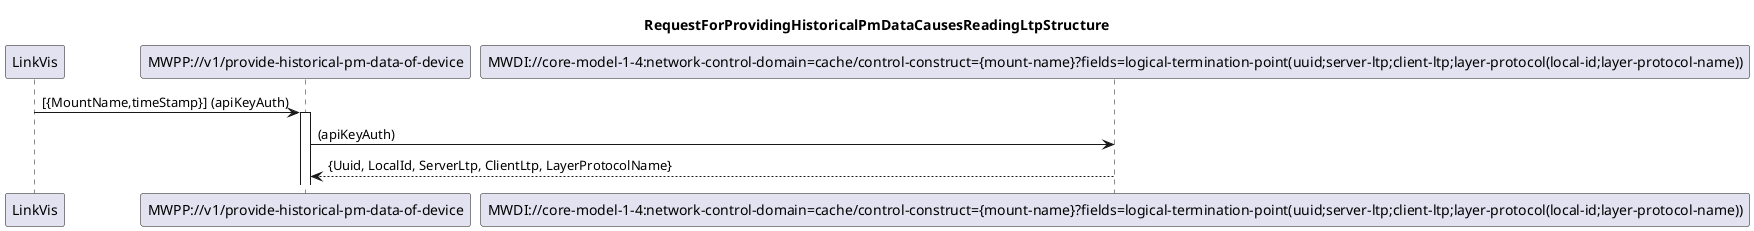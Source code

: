 @startuml 000_ReadingLtpStructure
skinparam responseMessageBelowArrow true

title
RequestForProvidingHistoricalPmDataCausesReadingLtpStructure
end title

participant "LinkVis" as LinkVis
participant "MWPP://v1/provide-historical-pm-data-of-device" as MWPP
participant "MWDI://core-model-1-4:network-control-domain=cache/control-construct={mount-name}?fields=logical-termination-point(uuid;server-ltp;client-ltp;layer-protocol(local-id;layer-protocol-name))" as ReadingLtpStructure

LinkVis -> MWPP: [{MountName,timeStamp}] (apiKeyAuth)
activate MWPP
MWPP -> ReadingLtpStructure: (apiKeyAuth)
ReadingLtpStructure --> MWPP: {Uuid, LocalId, ServerLtp, ClientLtp, LayerProtocolName}

@enduml